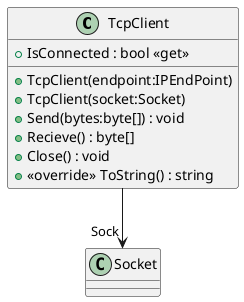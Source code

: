 @startuml
class TcpClient {
    + TcpClient(endpoint:IPEndPoint)
    + TcpClient(socket:Socket)
    + IsConnected : bool <<get>>
    + Send(bytes:byte[]) : void
    + Recieve() : byte[]
    + Close() : void
    + <<override>> ToString() : string
}
TcpClient --> "Sock" Socket
@enduml
